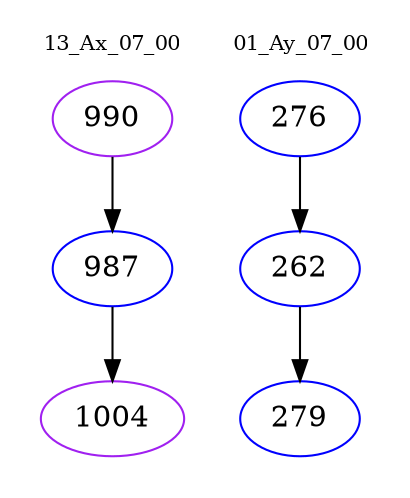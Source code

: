 digraph{
subgraph cluster_0 {
color = white
label = "13_Ax_07_00";
fontsize=10;
T0_990 [label="990", color="purple"]
T0_990 -> T0_987 [color="black"]
T0_987 [label="987", color="blue"]
T0_987 -> T0_1004 [color="black"]
T0_1004 [label="1004", color="purple"]
}
subgraph cluster_1 {
color = white
label = "01_Ay_07_00";
fontsize=10;
T1_276 [label="276", color="blue"]
T1_276 -> T1_262 [color="black"]
T1_262 [label="262", color="blue"]
T1_262 -> T1_279 [color="black"]
T1_279 [label="279", color="blue"]
}
}

